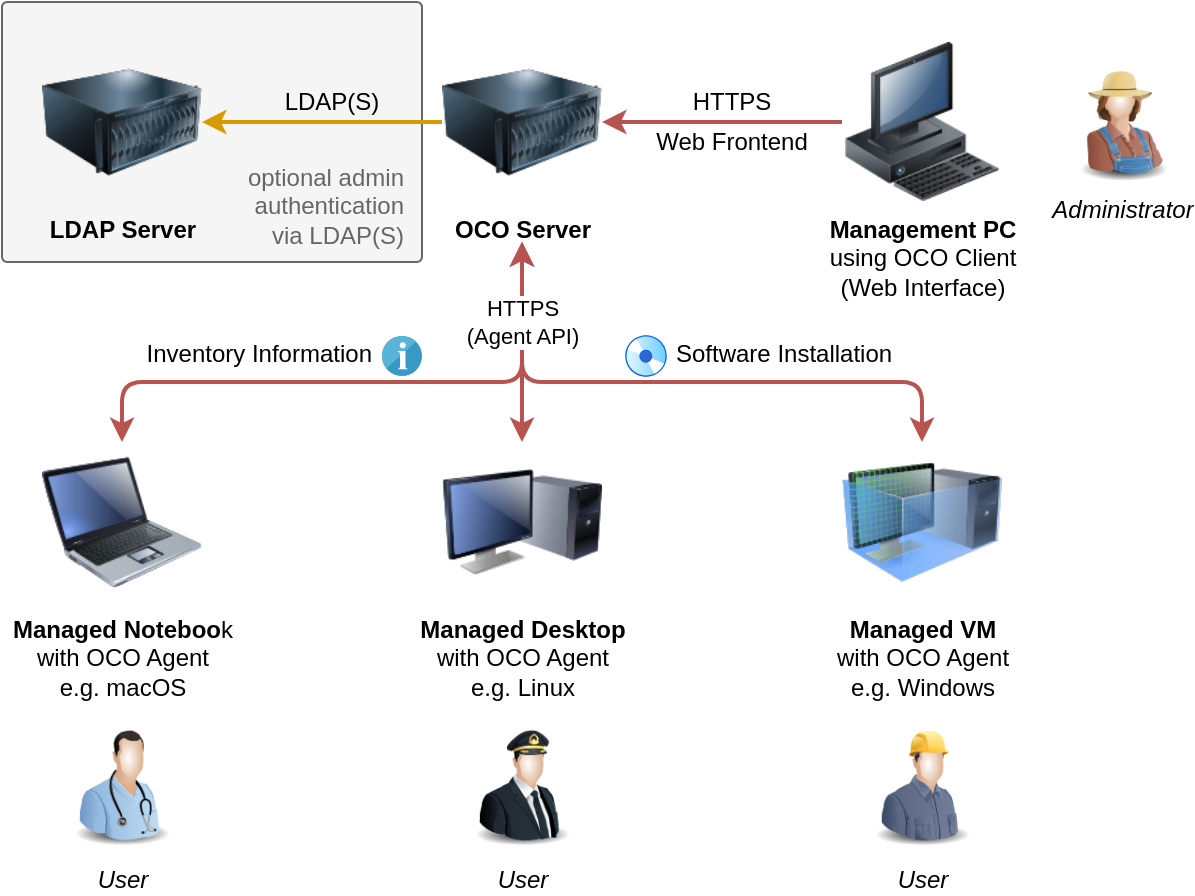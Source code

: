 <mxfile compressed="false" version="14.2.9" type="device">
  <diagram id="L87FYiakqSn3nDc2YnYG" name="Seite-1">
    <mxGraphModel dx="526" dy="593" grid="1" gridSize="10" guides="1" tooltips="1" connect="1" arrows="1" fold="1" page="1" pageScale="1" pageWidth="827" pageHeight="1169" math="0" shadow="0">
      <root>
        <mxCell id="0" />
        <mxCell id="1" parent="0" />
        <mxCell id="EbMSTE7M3k82zRTxyqx0-23" value="" style="rounded=1;whiteSpace=wrap;html=1;fillColor=#f5f5f5;strokeColor=#666666;fontColor=#333333;arcSize=2;" parent="1" vertex="1">
          <mxGeometry x="119" y="90" width="210" height="130" as="geometry" />
        </mxCell>
        <mxCell id="EbMSTE7M3k82zRTxyqx0-1" value="&lt;b&gt;Managed Noteboo&lt;/b&gt;k&lt;br&gt;with OCO Agent&lt;br&gt;e.g. macOS" style="image;html=1;image=img/lib/clip_art/computers/Laptop_128x128.png;labelBackgroundColor=#ffffff;" parent="1" vertex="1">
          <mxGeometry x="139" y="310" width="80" height="80" as="geometry" />
        </mxCell>
        <mxCell id="EbMSTE7M3k82zRTxyqx0-4" value="&lt;b&gt;Managed Desktop&lt;/b&gt;&lt;br&gt;with OCO Agent&lt;br&gt;e.g. Linux" style="image;html=1;image=img/lib/clip_art/computers/Monitor_Tower_128x128.png;labelBackgroundColor=#ffffff;" parent="1" vertex="1">
          <mxGeometry x="339" y="310" width="80" height="80" as="geometry" />
        </mxCell>
        <mxCell id="EbMSTE7M3k82zRTxyqx0-5" value="&lt;b&gt;Management PC&lt;/b&gt;&lt;br&gt;using OCO Client&lt;br&gt;(Web Interface)" style="image;html=1;image=img/lib/clip_art/computers/Workstation_128x128.png;labelBackgroundColor=#ffffff;" parent="1" vertex="1">
          <mxGeometry x="539" y="110" width="80" height="80" as="geometry" />
        </mxCell>
        <mxCell id="EbMSTE7M3k82zRTxyqx0-6" value="&lt;b&gt;Managed VM&lt;/b&gt;&lt;br&gt;with OCO Agent&lt;br&gt;e.g. Windows" style="image;html=1;image=img/lib/clip_art/computers/Virtual_Machine_128x128.png;labelBackgroundColor=#ffffff;" parent="1" vertex="1">
          <mxGeometry x="539" y="310" width="80" height="80" as="geometry" />
        </mxCell>
        <mxCell id="EbMSTE7M3k82zRTxyqx0-7" value="&lt;b&gt;OCO Server&lt;/b&gt;" style="image;html=1;image=img/lib/clip_art/computers/Server_128x128.png;labelBackgroundColor=#ffffff;" parent="1" vertex="1">
          <mxGeometry x="339" y="110" width="80" height="80" as="geometry" />
        </mxCell>
        <mxCell id="EbMSTE7M3k82zRTxyqx0-8" value="" style="endArrow=classic;html=1;strokeWidth=2;fillColor=#f8cecc;strokeColor=#b85450;exitX=0;exitY=0.5;exitDx=0;exitDy=0;entryX=1;entryY=0.5;entryDx=0;entryDy=0;" parent="1" source="EbMSTE7M3k82zRTxyqx0-5" target="EbMSTE7M3k82zRTxyqx0-7" edge="1">
          <mxGeometry width="50" height="50" relative="1" as="geometry">
            <mxPoint x="239" y="220" as="sourcePoint" />
            <mxPoint x="289" y="170" as="targetPoint" />
          </mxGeometry>
        </mxCell>
        <mxCell id="EbMSTE7M3k82zRTxyqx0-12" value="" style="endArrow=classic;html=1;strokeWidth=2;fillColor=#f8cecc;strokeColor=#b85450;exitX=0.5;exitY=0;exitDx=0;exitDy=0;startArrow=classic;startFill=1;" parent="1" source="EbMSTE7M3k82zRTxyqx0-1" edge="1">
          <mxGeometry width="50" height="50" relative="1" as="geometry">
            <mxPoint x="589" y="320" as="sourcePoint" />
            <mxPoint x="379" y="210" as="targetPoint" />
            <Array as="points">
              <mxPoint x="179" y="280" />
              <mxPoint x="379" y="280" />
            </Array>
          </mxGeometry>
        </mxCell>
        <mxCell id="EbMSTE7M3k82zRTxyqx0-14" value="" style="endArrow=classic;html=1;strokeWidth=2;fillColor=#f8cecc;strokeColor=#b85450;exitX=0.5;exitY=0;exitDx=0;exitDy=0;startArrow=classic;startFill=1;" parent="1" source="EbMSTE7M3k82zRTxyqx0-4" edge="1">
          <mxGeometry width="50" height="50" relative="1" as="geometry">
            <mxPoint x="599" y="330" as="sourcePoint" />
            <mxPoint x="379" y="210" as="targetPoint" />
            <Array as="points" />
          </mxGeometry>
        </mxCell>
        <mxCell id="EbMSTE7M3k82zRTxyqx0-10" value="" style="endArrow=classic;html=1;strokeWidth=2;fillColor=#f8cecc;strokeColor=#b85450;exitX=0.5;exitY=0;exitDx=0;exitDy=0;startArrow=classic;startFill=1;" parent="1" source="EbMSTE7M3k82zRTxyqx0-6" edge="1">
          <mxGeometry width="50" height="50" relative="1" as="geometry">
            <mxPoint x="589" y="160" as="sourcePoint" />
            <mxPoint x="379" y="210" as="targetPoint" />
            <Array as="points">
              <mxPoint x="579" y="280" />
              <mxPoint x="379" y="280" />
            </Array>
          </mxGeometry>
        </mxCell>
        <mxCell id="EbMSTE7M3k82zRTxyqx0-11" value="HTTPS&lt;br&gt;(Agent API)" style="edgeLabel;html=1;align=center;verticalAlign=middle;resizable=0;points=[];" parent="EbMSTE7M3k82zRTxyqx0-10" vertex="1" connectable="0">
          <mxGeometry x="0.375" relative="1" as="geometry">
            <mxPoint x="-24" y="-30" as="offset" />
          </mxGeometry>
        </mxCell>
        <mxCell id="EbMSTE7M3k82zRTxyqx0-16" value="&lt;i&gt;Administrator&lt;/i&gt;" style="image;html=1;image=img/lib/clip_art/people/Farmer_Woman_128x128.png;labelBackgroundColor=#ffffff;" parent="1" vertex="1">
          <mxGeometry x="649" y="120" width="60" height="60" as="geometry" />
        </mxCell>
        <mxCell id="EbMSTE7M3k82zRTxyqx0-17" value="&lt;i&gt;User&lt;/i&gt;" style="image;html=1;image=img/lib/clip_art/people/Nurse_Man_128x128.png;labelBackgroundColor=#ffffff;" parent="1" vertex="1">
          <mxGeometry x="149" y="450" width="60" height="65" as="geometry" />
        </mxCell>
        <mxCell id="EbMSTE7M3k82zRTxyqx0-18" value="&lt;i&gt;User&lt;/i&gt;" style="image;html=1;image=img/lib/clip_art/people/Pilot_Man_128x128.png;labelBackgroundColor=#ffffff;" parent="1" vertex="1">
          <mxGeometry x="349" y="450" width="60" height="65" as="geometry" />
        </mxCell>
        <mxCell id="EbMSTE7M3k82zRTxyqx0-19" value="&lt;i&gt;User&lt;/i&gt;" style="image;html=1;image=img/lib/clip_art/people/Construction_Worker_Man_128x128.png;labelBackgroundColor=#ffffff;" parent="1" vertex="1">
          <mxGeometry x="549" y="450" width="60" height="65" as="geometry" />
        </mxCell>
        <mxCell id="EbMSTE7M3k82zRTxyqx0-20" value="HTTPS" style="text;html=1;strokeColor=none;fillColor=none;align=center;verticalAlign=middle;whiteSpace=wrap;rounded=0;labelBackgroundColor=#ffffff;" parent="1" vertex="1">
          <mxGeometry x="429" y="130" width="110" height="20" as="geometry" />
        </mxCell>
        <mxCell id="EbMSTE7M3k82zRTxyqx0-21" value="Web Frontend" style="text;html=1;strokeColor=none;fillColor=none;align=center;verticalAlign=middle;whiteSpace=wrap;rounded=0;labelBackgroundColor=#ffffff;" parent="1" vertex="1">
          <mxGeometry x="429" y="150" width="110" height="20" as="geometry" />
        </mxCell>
        <mxCell id="EbMSTE7M3k82zRTxyqx0-22" value="&lt;b&gt;LDAP Server&lt;/b&gt;" style="image;html=1;image=img/lib/clip_art/computers/Server_128x128.png;labelBackgroundColor=none;" parent="1" vertex="1">
          <mxGeometry x="139" y="110" width="80" height="80" as="geometry" />
        </mxCell>
        <mxCell id="EbMSTE7M3k82zRTxyqx0-24" value="" style="endArrow=classic;html=1;strokeWidth=2;fillColor=#ffe6cc;strokeColor=#d79b00;exitX=0;exitY=0.5;exitDx=0;exitDy=0;entryX=1;entryY=0.5;entryDx=0;entryDy=0;" parent="1" source="EbMSTE7M3k82zRTxyqx0-7" target="EbMSTE7M3k82zRTxyqx0-22" edge="1">
          <mxGeometry width="50" height="50" relative="1" as="geometry">
            <mxPoint x="339" y="150" as="sourcePoint" />
            <mxPoint x="229" y="150" as="targetPoint" />
          </mxGeometry>
        </mxCell>
        <mxCell id="EbMSTE7M3k82zRTxyqx0-25" value="LDAP(S)" style="text;html=1;strokeColor=none;fillColor=none;align=center;verticalAlign=middle;whiteSpace=wrap;rounded=0;" parent="1" vertex="1">
          <mxGeometry x="229" y="130" width="110" height="20" as="geometry" />
        </mxCell>
        <mxCell id="EbMSTE7M3k82zRTxyqx0-27" value="optional admin&lt;br&gt;authentication&lt;br&gt;via LDAP(S)" style="text;html=1;strokeColor=none;fillColor=none;align=right;verticalAlign=middle;whiteSpace=wrap;rounded=0;fontColor=#666666;" parent="1" vertex="1">
          <mxGeometry x="232" y="170" width="90" height="43" as="geometry" />
        </mxCell>
        <mxCell id="WlS1DUhGfTOTPNGKI5CN-1" value="" style="aspect=fixed;perimeter=ellipsePerimeter;html=1;align=center;shadow=0;dashed=0;spacingTop=3;image;image=img/lib/active_directory/cd_dvd.svg;labelBackgroundColor=#ffffff;labelPosition=center;verticalLabelPosition=bottom;verticalAlign=top;" parent="1" vertex="1">
          <mxGeometry x="430" y="256" width="22" height="22" as="geometry" />
        </mxCell>
        <mxCell id="WlS1DUhGfTOTPNGKI5CN-3" value="Software Installation" style="text;html=1;strokeColor=none;fillColor=none;align=left;verticalAlign=middle;whiteSpace=wrap;rounded=0;labelBackgroundColor=#ffffff;" parent="1" vertex="1">
          <mxGeometry x="454" y="256" width="131" height="20" as="geometry" />
        </mxCell>
        <mxCell id="WlS1DUhGfTOTPNGKI5CN-4" value="" style="aspect=fixed;html=1;points=[];align=center;image;fontSize=12;image=img/lib/mscae/Info_2.svg;labelBackgroundColor=#ffffff;" parent="1" vertex="1">
          <mxGeometry x="309" y="257" width="20" height="20" as="geometry" />
        </mxCell>
        <mxCell id="WlS1DUhGfTOTPNGKI5CN-5" value="Inventory Information" style="text;html=1;strokeColor=none;fillColor=none;align=right;verticalAlign=middle;whiteSpace=wrap;rounded=0;labelBackgroundColor=#ffffff;" parent="1" vertex="1">
          <mxGeometry x="175" y="256" width="131" height="20" as="geometry" />
        </mxCell>
      </root>
    </mxGraphModel>
  </diagram>
</mxfile>
